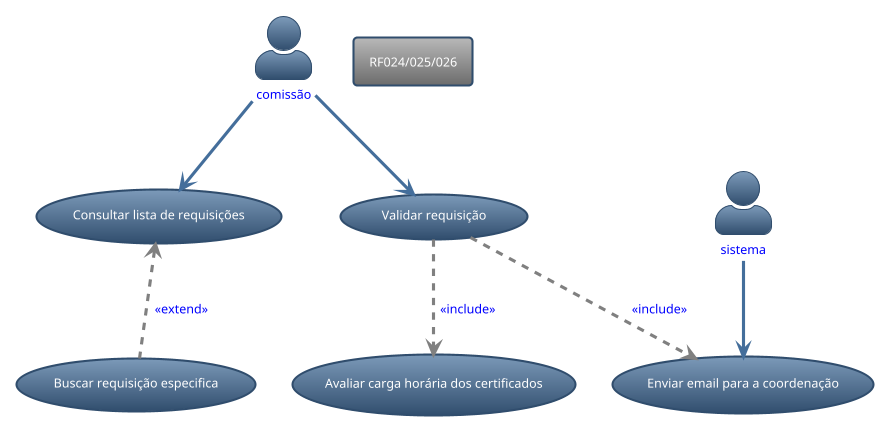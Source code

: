 @startuml comissao
skinparam actorStyle awesome
!theme spacelab 
:comissão: as comissao #text:blue
:sistema: as sistema #text:blue

rectangle "RF024/025/026"

(Consultar lista de requisições) as consultar
(Avaliar carga horária dos certificados) as avaliar_ac
(Validar requisição) as validar
(Buscar requisição especifica) as buscar
(Enviar email para a coordenação) as enviar_email


comissao --> consultar
comissao --> validar
validar ..> avaliar_ac #line:gray;text:blue : <<include>>
sistema --> enviar_email 
consultar <.. buscar #line:gray;text:blue : <<extend>>
validar ..>enviar_email #line:gray;text:blue : <<include>>

@enduml
